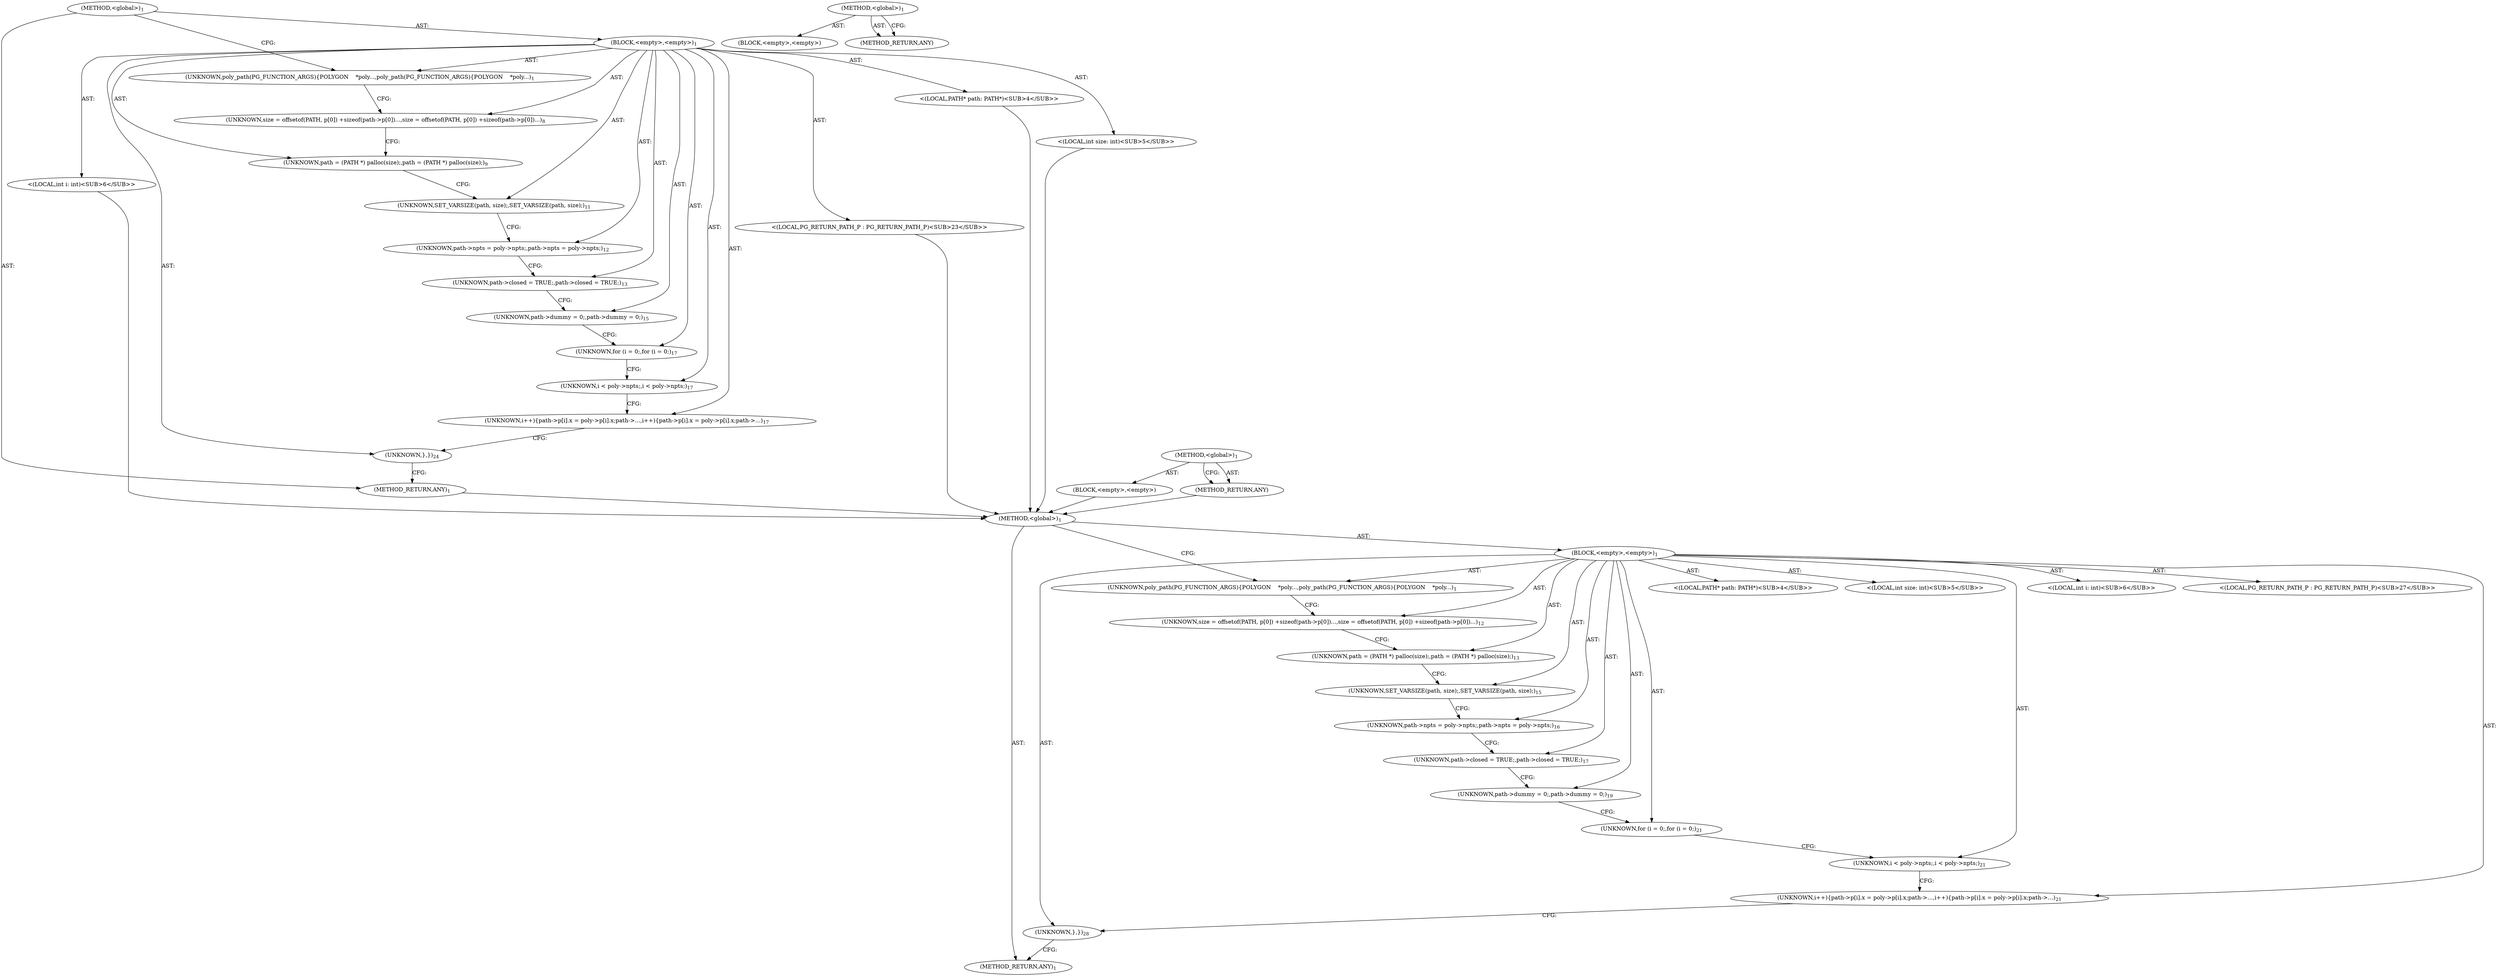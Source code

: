 digraph "&lt;global&gt;" {
vulnerable_6 [label=<(METHOD,&lt;global&gt;)<SUB>1</SUB>>];
vulnerable_7 [label=<(BLOCK,&lt;empty&gt;,&lt;empty&gt;)<SUB>1</SUB>>];
vulnerable_8 [label=<(UNKNOWN,poly_path(PG_FUNCTION_ARGS)
{
	POLYGON    *poly...,poly_path(PG_FUNCTION_ARGS)
{
	POLYGON    *poly...)<SUB>1</SUB>>];
vulnerable_9 [label="<(LOCAL,PATH* path: PATH*)<SUB>4</SUB>>"];
vulnerable_10 [label="<(LOCAL,int size: int)<SUB>5</SUB>>"];
vulnerable_11 [label="<(LOCAL,int i: int)<SUB>6</SUB>>"];
vulnerable_12 [label=<(UNKNOWN,size = offsetof(PATH, p[0]) +sizeof(path-&gt;p[0])...,size = offsetof(PATH, p[0]) +sizeof(path-&gt;p[0])...)<SUB>8</SUB>>];
vulnerable_13 [label=<(UNKNOWN,path = (PATH *) palloc(size);,path = (PATH *) palloc(size);)<SUB>9</SUB>>];
vulnerable_14 [label=<(UNKNOWN,SET_VARSIZE(path, size);,SET_VARSIZE(path, size);)<SUB>11</SUB>>];
vulnerable_15 [label=<(UNKNOWN,path-&gt;npts = poly-&gt;npts;,path-&gt;npts = poly-&gt;npts;)<SUB>12</SUB>>];
vulnerable_16 [label=<(UNKNOWN,path-&gt;closed = TRUE;,path-&gt;closed = TRUE;)<SUB>13</SUB>>];
vulnerable_17 [label=<(UNKNOWN,path-&gt;dummy = 0;,path-&gt;dummy = 0;)<SUB>15</SUB>>];
vulnerable_18 [label=<(UNKNOWN,for (i = 0;,for (i = 0;)<SUB>17</SUB>>];
vulnerable_19 [label=<(UNKNOWN,i &lt; poly-&gt;npts;,i &lt; poly-&gt;npts;)<SUB>17</SUB>>];
vulnerable_20 [label=<(UNKNOWN,i++)
	{
		path-&gt;p[i].x = poly-&gt;p[i].x;
		path-&gt;...,i++)
	{
		path-&gt;p[i].x = poly-&gt;p[i].x;
		path-&gt;...)<SUB>17</SUB>>];
vulnerable_21 [label="<(LOCAL,PG_RETURN_PATH_P : PG_RETURN_PATH_P)<SUB>23</SUB>>"];
vulnerable_22 [label=<(UNKNOWN,},})<SUB>24</SUB>>];
vulnerable_23 [label=<(METHOD_RETURN,ANY)<SUB>1</SUB>>];
vulnerable_34 [label=<(METHOD,&lt;global&gt;)<SUB>1</SUB>>];
vulnerable_35 [label=<(BLOCK,&lt;empty&gt;,&lt;empty&gt;)>];
vulnerable_36 [label=<(METHOD_RETURN,ANY)>];
fixed_6 [label=<(METHOD,&lt;global&gt;)<SUB>1</SUB>>];
fixed_7 [label=<(BLOCK,&lt;empty&gt;,&lt;empty&gt;)<SUB>1</SUB>>];
fixed_8 [label=<(UNKNOWN,poly_path(PG_FUNCTION_ARGS)
{
	POLYGON    *poly...,poly_path(PG_FUNCTION_ARGS)
{
	POLYGON    *poly...)<SUB>1</SUB>>];
fixed_9 [label="<(LOCAL,PATH* path: PATH*)<SUB>4</SUB>>"];
fixed_10 [label="<(LOCAL,int size: int)<SUB>5</SUB>>"];
fixed_11 [label="<(LOCAL,int i: int)<SUB>6</SUB>>"];
fixed_12 [label=<(UNKNOWN,size = offsetof(PATH, p[0]) +sizeof(path-&gt;p[0])...,size = offsetof(PATH, p[0]) +sizeof(path-&gt;p[0])...)<SUB>12</SUB>>];
fixed_13 [label=<(UNKNOWN,path = (PATH *) palloc(size);,path = (PATH *) palloc(size);)<SUB>13</SUB>>];
fixed_14 [label=<(UNKNOWN,SET_VARSIZE(path, size);,SET_VARSIZE(path, size);)<SUB>15</SUB>>];
fixed_15 [label=<(UNKNOWN,path-&gt;npts = poly-&gt;npts;,path-&gt;npts = poly-&gt;npts;)<SUB>16</SUB>>];
fixed_16 [label=<(UNKNOWN,path-&gt;closed = TRUE;,path-&gt;closed = TRUE;)<SUB>17</SUB>>];
fixed_17 [label=<(UNKNOWN,path-&gt;dummy = 0;,path-&gt;dummy = 0;)<SUB>19</SUB>>];
fixed_18 [label=<(UNKNOWN,for (i = 0;,for (i = 0;)<SUB>21</SUB>>];
fixed_19 [label=<(UNKNOWN,i &lt; poly-&gt;npts;,i &lt; poly-&gt;npts;)<SUB>21</SUB>>];
fixed_20 [label=<(UNKNOWN,i++)
	{
		path-&gt;p[i].x = poly-&gt;p[i].x;
		path-&gt;...,i++)
	{
		path-&gt;p[i].x = poly-&gt;p[i].x;
		path-&gt;...)<SUB>21</SUB>>];
fixed_21 [label="<(LOCAL,PG_RETURN_PATH_P : PG_RETURN_PATH_P)<SUB>27</SUB>>"];
fixed_22 [label=<(UNKNOWN,},})<SUB>28</SUB>>];
fixed_23 [label=<(METHOD_RETURN,ANY)<SUB>1</SUB>>];
fixed_34 [label=<(METHOD,&lt;global&gt;)<SUB>1</SUB>>];
fixed_35 [label=<(BLOCK,&lt;empty&gt;,&lt;empty&gt;)>];
fixed_36 [label=<(METHOD_RETURN,ANY)>];
vulnerable_6 -> vulnerable_7  [key=0, label="AST: "];
vulnerable_6 -> vulnerable_23  [key=0, label="AST: "];
vulnerable_6 -> vulnerable_8  [key=0, label="CFG: "];
vulnerable_7 -> vulnerable_8  [key=0, label="AST: "];
vulnerable_7 -> vulnerable_9  [key=0, label="AST: "];
vulnerable_7 -> vulnerable_10  [key=0, label="AST: "];
vulnerable_7 -> vulnerable_11  [key=0, label="AST: "];
vulnerable_7 -> vulnerable_12  [key=0, label="AST: "];
vulnerable_7 -> vulnerable_13  [key=0, label="AST: "];
vulnerable_7 -> vulnerable_14  [key=0, label="AST: "];
vulnerable_7 -> vulnerable_15  [key=0, label="AST: "];
vulnerable_7 -> vulnerable_16  [key=0, label="AST: "];
vulnerable_7 -> vulnerable_17  [key=0, label="AST: "];
vulnerable_7 -> vulnerable_18  [key=0, label="AST: "];
vulnerable_7 -> vulnerable_19  [key=0, label="AST: "];
vulnerable_7 -> vulnerable_20  [key=0, label="AST: "];
vulnerable_7 -> vulnerable_21  [key=0, label="AST: "];
vulnerable_7 -> vulnerable_22  [key=0, label="AST: "];
vulnerable_8 -> vulnerable_12  [key=0, label="CFG: "];
vulnerable_9 -> fixed_6  [key=0];
vulnerable_10 -> fixed_6  [key=0];
vulnerable_11 -> fixed_6  [key=0];
vulnerable_12 -> vulnerable_13  [key=0, label="CFG: "];
vulnerable_13 -> vulnerable_14  [key=0, label="CFG: "];
vulnerable_14 -> vulnerable_15  [key=0, label="CFG: "];
vulnerable_15 -> vulnerable_16  [key=0, label="CFG: "];
vulnerable_16 -> vulnerable_17  [key=0, label="CFG: "];
vulnerable_17 -> vulnerable_18  [key=0, label="CFG: "];
vulnerable_18 -> vulnerable_19  [key=0, label="CFG: "];
vulnerable_19 -> vulnerable_20  [key=0, label="CFG: "];
vulnerable_20 -> vulnerable_22  [key=0, label="CFG: "];
vulnerable_21 -> fixed_6  [key=0];
vulnerable_22 -> vulnerable_23  [key=0, label="CFG: "];
vulnerable_23 -> fixed_6  [key=0];
vulnerable_34 -> vulnerable_35  [key=0, label="AST: "];
vulnerable_34 -> vulnerable_36  [key=0, label="AST: "];
vulnerable_34 -> vulnerable_36  [key=1, label="CFG: "];
vulnerable_35 -> fixed_6  [key=0];
vulnerable_36 -> fixed_6  [key=0];
fixed_6 -> fixed_7  [key=0, label="AST: "];
fixed_6 -> fixed_23  [key=0, label="AST: "];
fixed_6 -> fixed_8  [key=0, label="CFG: "];
fixed_7 -> fixed_8  [key=0, label="AST: "];
fixed_7 -> fixed_9  [key=0, label="AST: "];
fixed_7 -> fixed_10  [key=0, label="AST: "];
fixed_7 -> fixed_11  [key=0, label="AST: "];
fixed_7 -> fixed_12  [key=0, label="AST: "];
fixed_7 -> fixed_13  [key=0, label="AST: "];
fixed_7 -> fixed_14  [key=0, label="AST: "];
fixed_7 -> fixed_15  [key=0, label="AST: "];
fixed_7 -> fixed_16  [key=0, label="AST: "];
fixed_7 -> fixed_17  [key=0, label="AST: "];
fixed_7 -> fixed_18  [key=0, label="AST: "];
fixed_7 -> fixed_19  [key=0, label="AST: "];
fixed_7 -> fixed_20  [key=0, label="AST: "];
fixed_7 -> fixed_21  [key=0, label="AST: "];
fixed_7 -> fixed_22  [key=0, label="AST: "];
fixed_8 -> fixed_12  [key=0, label="CFG: "];
fixed_12 -> fixed_13  [key=0, label="CFG: "];
fixed_13 -> fixed_14  [key=0, label="CFG: "];
fixed_14 -> fixed_15  [key=0, label="CFG: "];
fixed_15 -> fixed_16  [key=0, label="CFG: "];
fixed_16 -> fixed_17  [key=0, label="CFG: "];
fixed_17 -> fixed_18  [key=0, label="CFG: "];
fixed_18 -> fixed_19  [key=0, label="CFG: "];
fixed_19 -> fixed_20  [key=0, label="CFG: "];
fixed_20 -> fixed_22  [key=0, label="CFG: "];
fixed_22 -> fixed_23  [key=0, label="CFG: "];
fixed_34 -> fixed_35  [key=0, label="AST: "];
fixed_34 -> fixed_36  [key=0, label="AST: "];
fixed_34 -> fixed_36  [key=1, label="CFG: "];
}
